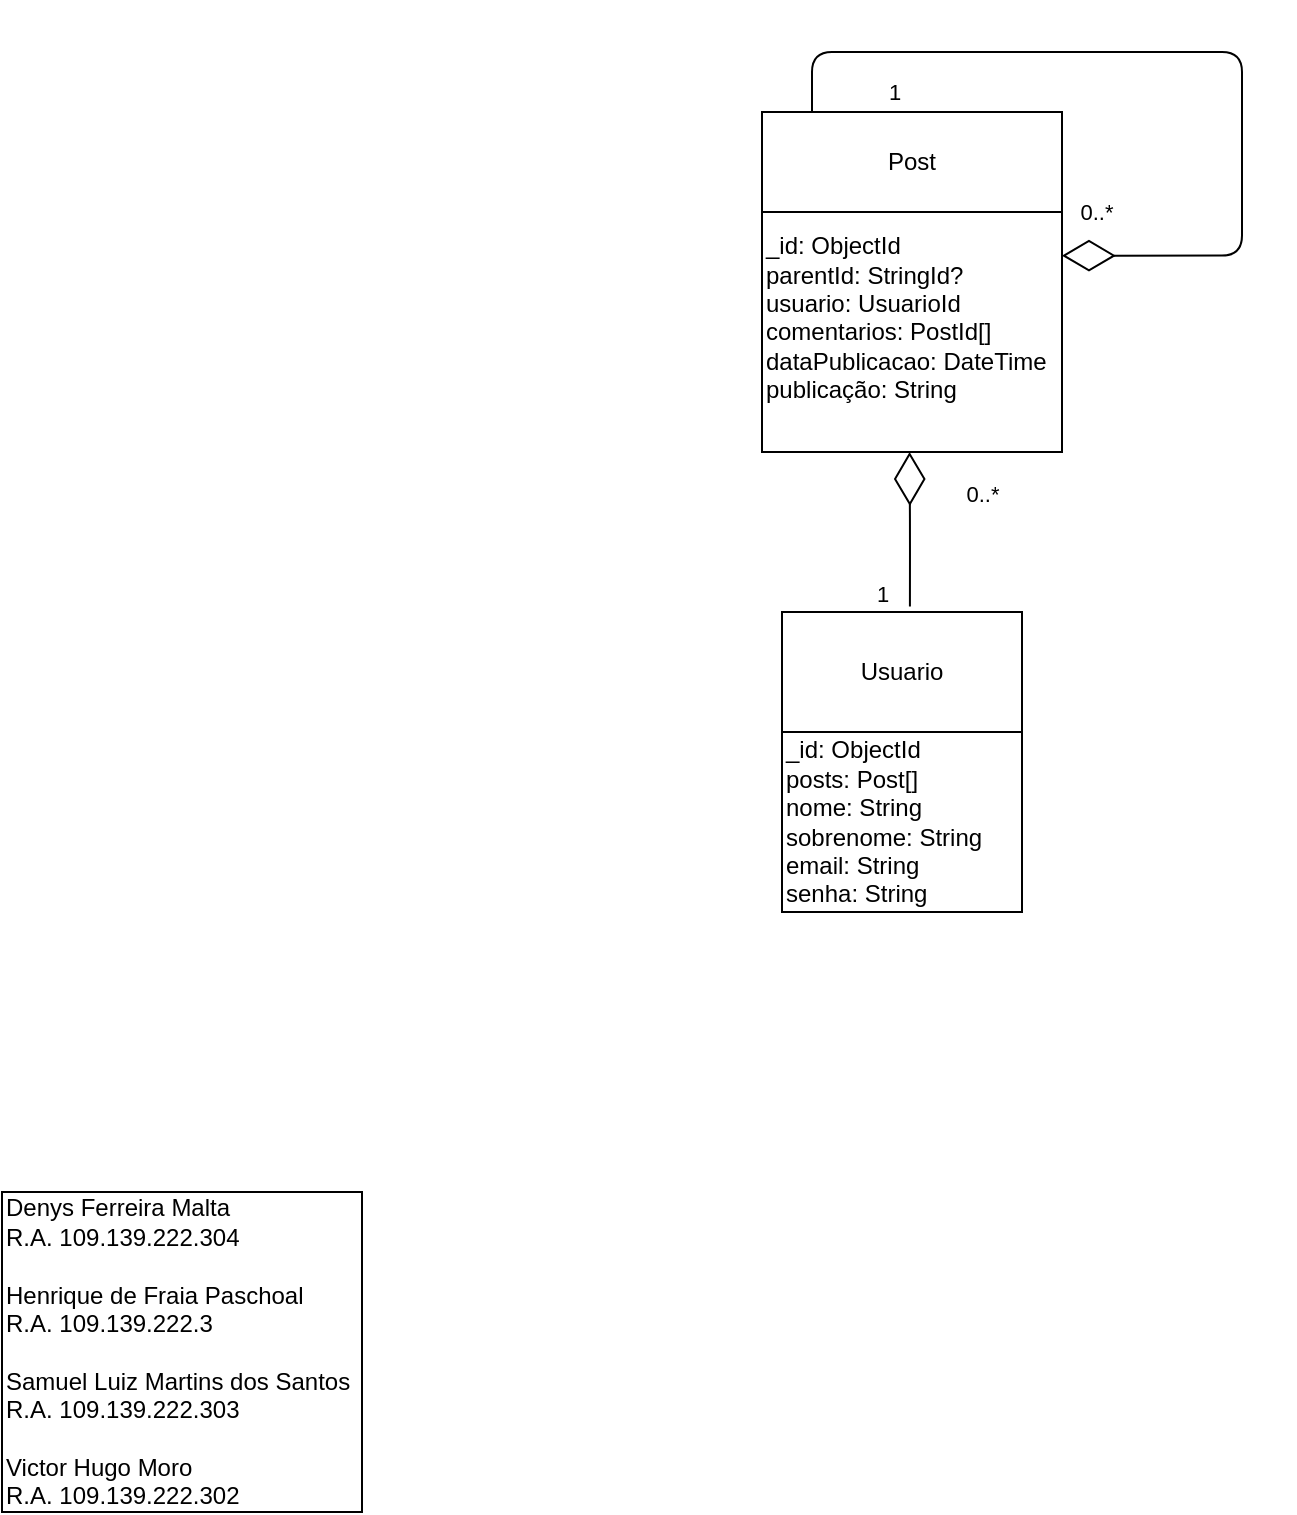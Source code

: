 <mxfile>
    <diagram id="WL8BF8jxlbgVsBW6uYVf" name="Page-1">
        <mxGraphModel dx="638" dy="476" grid="1" gridSize="10" guides="1" tooltips="1" connect="1" arrows="1" fold="1" page="1" pageScale="1" pageWidth="850" pageHeight="1100" math="0" shadow="0">
            <root>
                <mxCell id="0"/>
                <mxCell id="1" parent="0"/>
                <mxCell id="2" value="Usuario" style="rounded=0;whiteSpace=wrap;html=1;" parent="1" vertex="1">
                    <mxGeometry x="410" y="640" width="120" height="60" as="geometry"/>
                </mxCell>
                <mxCell id="7" value="Post" style="rounded=0;whiteSpace=wrap;html=1;" parent="1" vertex="1">
                    <mxGeometry x="400" y="390" width="150" height="50" as="geometry"/>
                </mxCell>
                <mxCell id="8" value="&lt;span style=&quot;&quot;&gt;_id: ObjectId&lt;br&gt;&lt;/span&gt;parentId: StringId?&lt;br&gt;&lt;span style=&quot;&quot;&gt;usuario: UsuarioId&lt;br&gt;comentarios: PostId[]&lt;br&gt;&lt;/span&gt;&lt;div&gt;&lt;span style=&quot;background-color: initial;&quot;&gt;dataPublicacao: DateTime&lt;/span&gt;&lt;/div&gt;&lt;span style=&quot;&quot;&gt;publicação: String&lt;br&gt;&lt;br&gt;&lt;/span&gt;" style="rounded=0;whiteSpace=wrap;html=1;align=left;" parent="1" vertex="1">
                    <mxGeometry x="400" y="440" width="150" height="120" as="geometry"/>
                </mxCell>
                <mxCell id="34" value="" style="endArrow=diamondThin;endFill=0;endSize=24;html=1;edgeStyle=orthogonalEdgeStyle;exitX=0.533;exitY=-0.045;exitDx=0;exitDy=0;exitPerimeter=0;" parent="1" source="2" edge="1">
                    <mxGeometry width="160" relative="1" as="geometry">
                        <mxPoint x="473.8" y="620" as="sourcePoint"/>
                        <mxPoint x="473.8" y="560" as="targetPoint"/>
                        <Array as="points"/>
                    </mxGeometry>
                </mxCell>
                <mxCell id="35" value="1" style="edgeLabel;html=1;align=center;verticalAlign=middle;resizable=0;points=[];" parent="34" vertex="1" connectable="0">
                    <mxGeometry x="-0.293" y="1" relative="1" as="geometry">
                        <mxPoint x="-13" y="21" as="offset"/>
                    </mxGeometry>
                </mxCell>
                <mxCell id="36" value="0..*" style="edgeLabel;html=1;align=center;verticalAlign=middle;resizable=0;points=[];" parent="34" vertex="1" connectable="0">
                    <mxGeometry x="-0.472" relative="1" as="geometry">
                        <mxPoint x="36" y="-36" as="offset"/>
                    </mxGeometry>
                </mxCell>
                <mxCell id="40" value="" style="endArrow=diamondThin;endFill=0;endSize=24;html=1;edgeStyle=orthogonalEdgeStyle;entryX=1;entryY=0.182;entryDx=0;entryDy=0;entryPerimeter=0;" parent="1" source="7" target="8" edge="1">
                    <mxGeometry width="160" relative="1" as="geometry">
                        <mxPoint x="500" y="370" as="sourcePoint"/>
                        <mxPoint x="630" y="430" as="targetPoint"/>
                        <Array as="points">
                            <mxPoint x="425" y="360"/>
                            <mxPoint x="640" y="360"/>
                            <mxPoint x="640" y="462"/>
                        </Array>
                    </mxGeometry>
                </mxCell>
                <mxCell id="41" value="0..*" style="edgeLabel;html=1;align=center;verticalAlign=middle;resizable=0;points=[];" parent="40" vertex="1" connectable="0">
                    <mxGeometry x="-0.293" y="1" relative="1" as="geometry">
                        <mxPoint x="17" y="81" as="offset"/>
                    </mxGeometry>
                </mxCell>
                <mxCell id="42" value="1" style="edgeLabel;html=1;align=center;verticalAlign=middle;resizable=0;points=[];" parent="40" vertex="1" connectable="0">
                    <mxGeometry x="-0.472" relative="1" as="geometry">
                        <mxPoint x="-45" y="20" as="offset"/>
                    </mxGeometry>
                </mxCell>
                <mxCell id="43" value="Denys Ferreira Malta &lt;br&gt;R.A. 109.139.222.304&lt;br&gt;&lt;br&gt;Henrique de Fraia Paschoal &lt;br&gt;R.A. 109.139.222.3&lt;br&gt;&lt;br&gt;Samuel Luiz Martins dos Santos R.A. 109.139.222.303&lt;br&gt;&lt;br&gt;Victor Hugo Moro &lt;br&gt;R.A. 109.139.222.302" style="rounded=0;whiteSpace=wrap;html=1;align=left;" parent="1" vertex="1">
                    <mxGeometry x="20" y="930" width="180" height="160" as="geometry"/>
                </mxCell>
                <mxCell id="46" value="_id: ObjectId&lt;br&gt;posts: Post[]&lt;br&gt;nome: String&lt;br style=&quot;padding: 0px; margin: 0px;&quot;&gt;sobrenome: String&lt;br style=&quot;padding: 0px; margin: 0px;&quot;&gt;email: String&lt;br style=&quot;padding: 0px; margin: 0px;&quot;&gt;senha: String" style="rounded=0;whiteSpace=wrap;html=1;align=left;" parent="1" vertex="1">
                    <mxGeometry x="410" y="700" width="120" height="90" as="geometry"/>
                </mxCell>
            </root>
        </mxGraphModel>
    </diagram>
</mxfile>